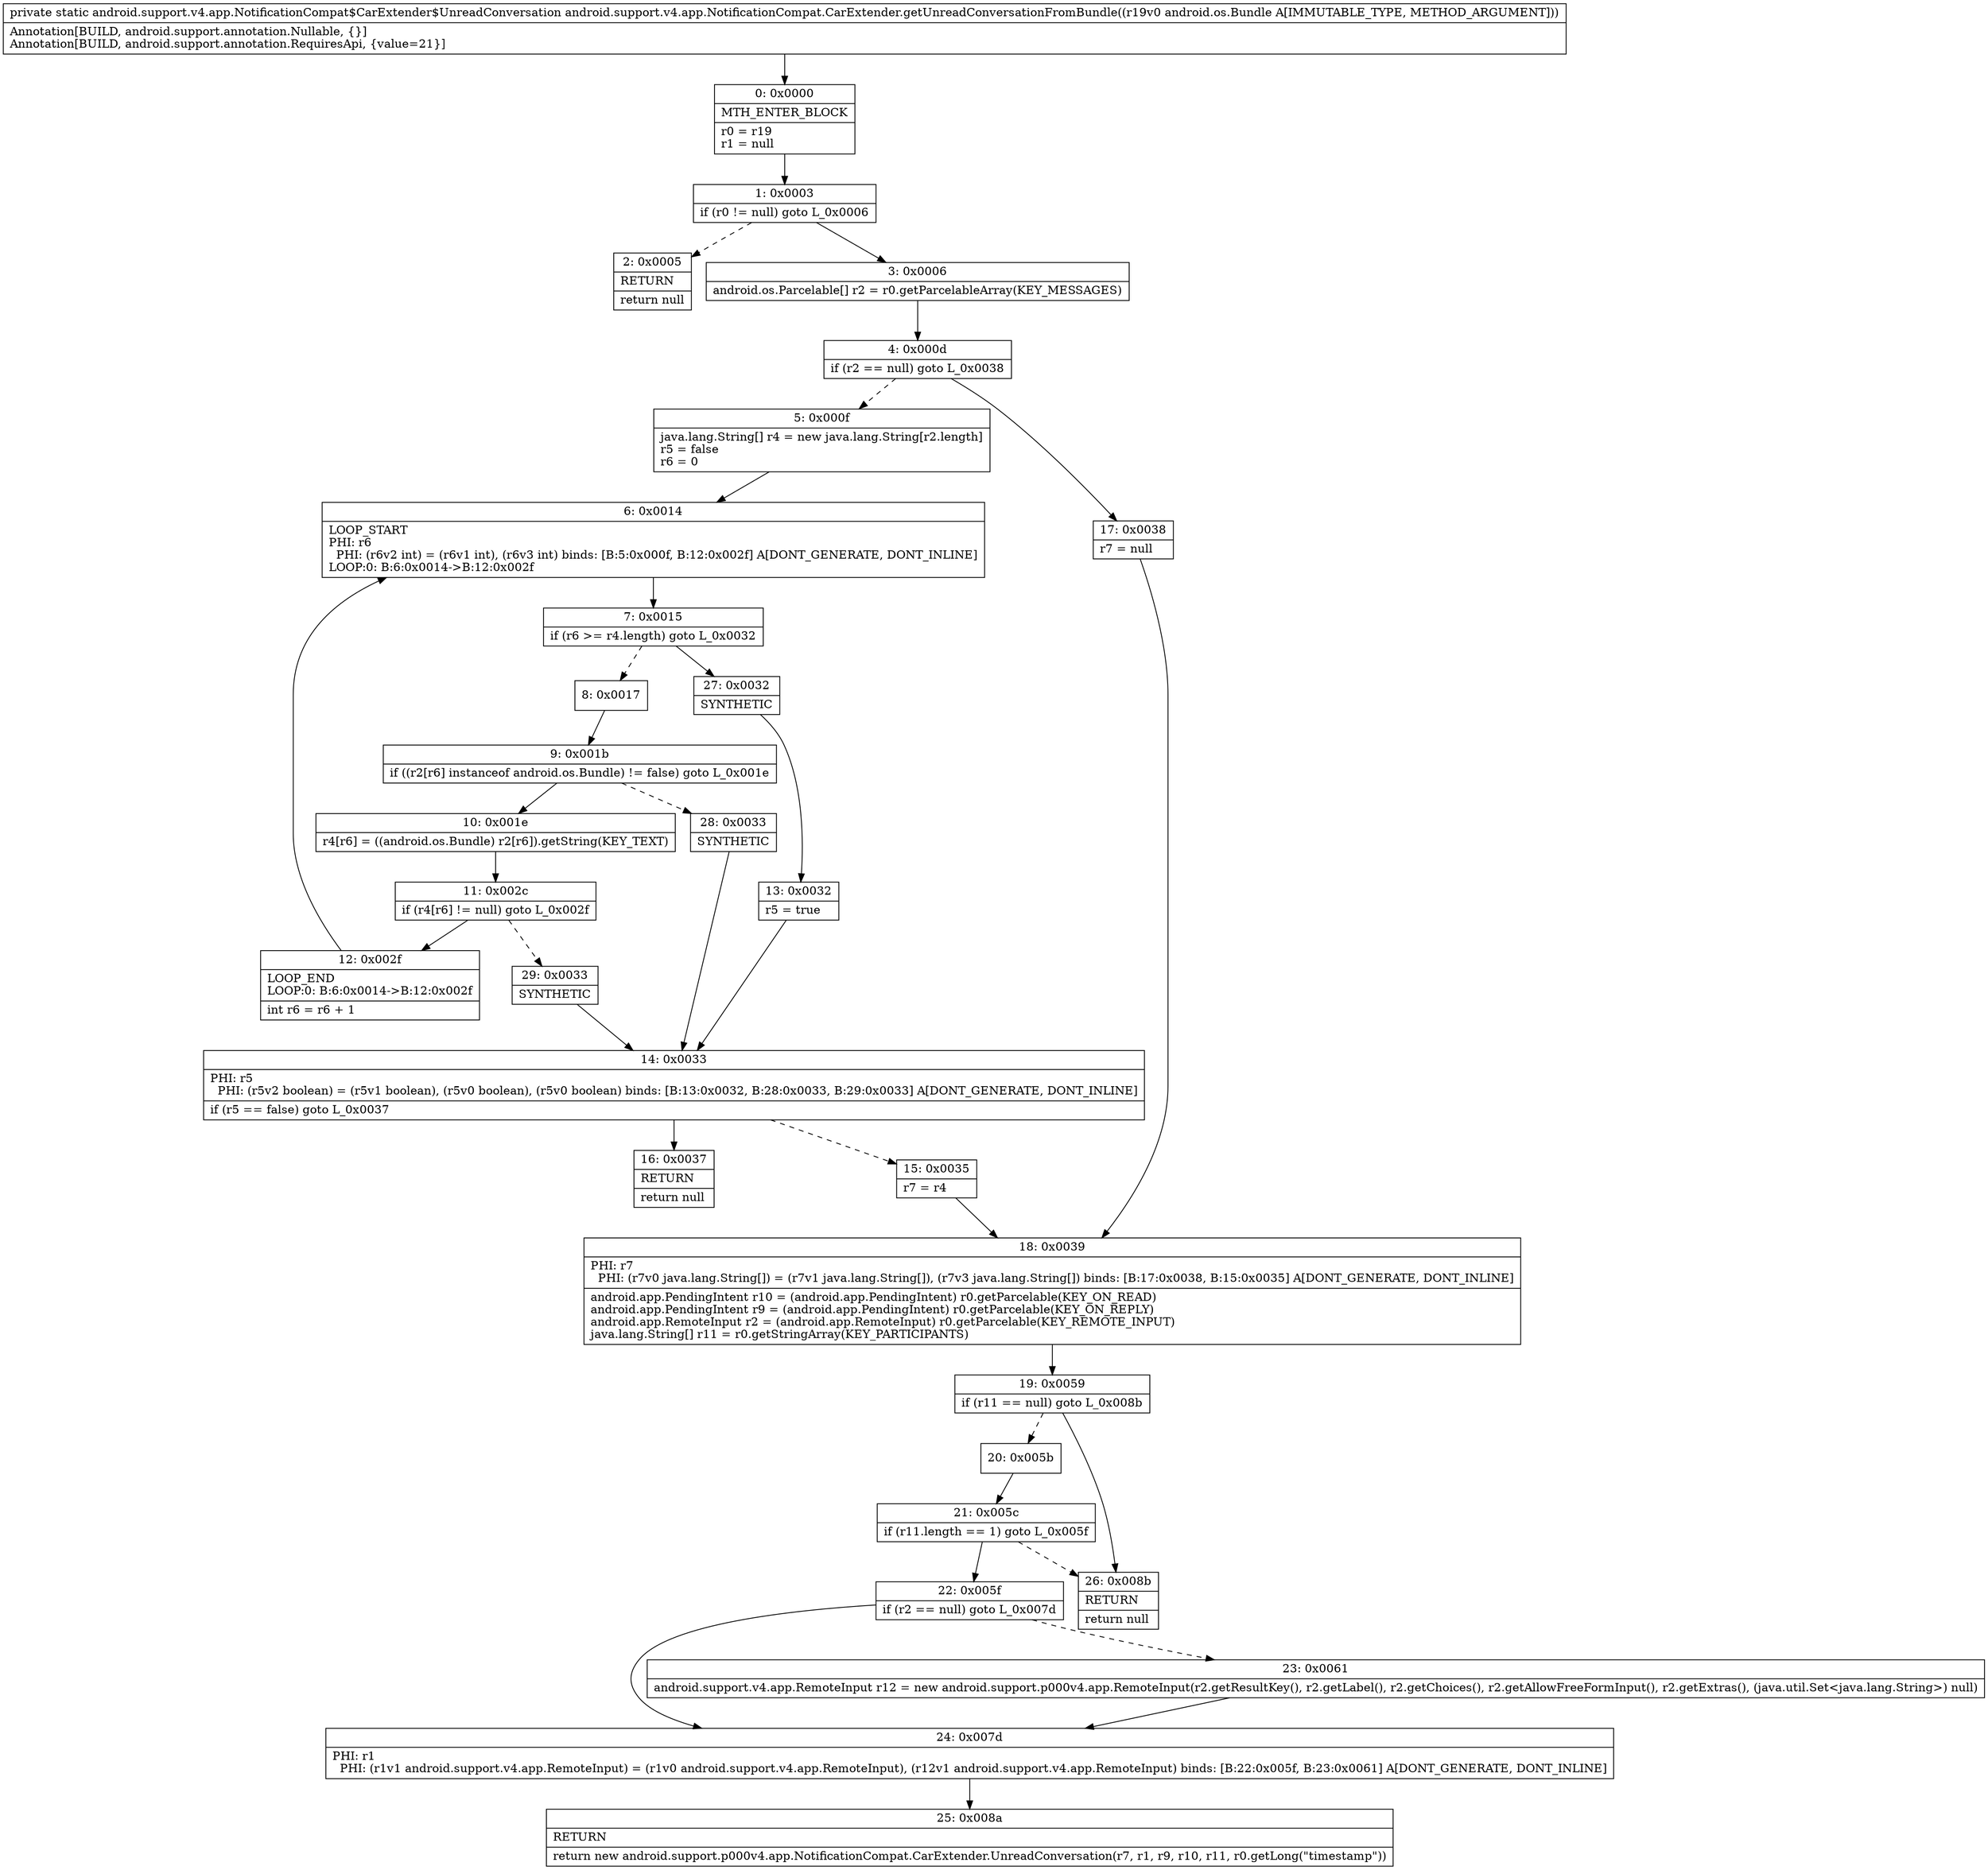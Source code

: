 digraph "CFG forandroid.support.v4.app.NotificationCompat.CarExtender.getUnreadConversationFromBundle(Landroid\/os\/Bundle;)Landroid\/support\/v4\/app\/NotificationCompat$CarExtender$UnreadConversation;" {
Node_0 [shape=record,label="{0\:\ 0x0000|MTH_ENTER_BLOCK\l|r0 = r19\lr1 = null\l}"];
Node_1 [shape=record,label="{1\:\ 0x0003|if (r0 != null) goto L_0x0006\l}"];
Node_2 [shape=record,label="{2\:\ 0x0005|RETURN\l|return null\l}"];
Node_3 [shape=record,label="{3\:\ 0x0006|android.os.Parcelable[] r2 = r0.getParcelableArray(KEY_MESSAGES)\l}"];
Node_4 [shape=record,label="{4\:\ 0x000d|if (r2 == null) goto L_0x0038\l}"];
Node_5 [shape=record,label="{5\:\ 0x000f|java.lang.String[] r4 = new java.lang.String[r2.length]\lr5 = false\lr6 = 0\l}"];
Node_6 [shape=record,label="{6\:\ 0x0014|LOOP_START\lPHI: r6 \l  PHI: (r6v2 int) = (r6v1 int), (r6v3 int) binds: [B:5:0x000f, B:12:0x002f] A[DONT_GENERATE, DONT_INLINE]\lLOOP:0: B:6:0x0014\-\>B:12:0x002f\l}"];
Node_7 [shape=record,label="{7\:\ 0x0015|if (r6 \>= r4.length) goto L_0x0032\l}"];
Node_8 [shape=record,label="{8\:\ 0x0017}"];
Node_9 [shape=record,label="{9\:\ 0x001b|if ((r2[r6] instanceof android.os.Bundle) != false) goto L_0x001e\l}"];
Node_10 [shape=record,label="{10\:\ 0x001e|r4[r6] = ((android.os.Bundle) r2[r6]).getString(KEY_TEXT)\l}"];
Node_11 [shape=record,label="{11\:\ 0x002c|if (r4[r6] != null) goto L_0x002f\l}"];
Node_12 [shape=record,label="{12\:\ 0x002f|LOOP_END\lLOOP:0: B:6:0x0014\-\>B:12:0x002f\l|int r6 = r6 + 1\l}"];
Node_13 [shape=record,label="{13\:\ 0x0032|r5 = true\l}"];
Node_14 [shape=record,label="{14\:\ 0x0033|PHI: r5 \l  PHI: (r5v2 boolean) = (r5v1 boolean), (r5v0 boolean), (r5v0 boolean) binds: [B:13:0x0032, B:28:0x0033, B:29:0x0033] A[DONT_GENERATE, DONT_INLINE]\l|if (r5 == false) goto L_0x0037\l}"];
Node_15 [shape=record,label="{15\:\ 0x0035|r7 = r4\l}"];
Node_16 [shape=record,label="{16\:\ 0x0037|RETURN\l|return null\l}"];
Node_17 [shape=record,label="{17\:\ 0x0038|r7 = null\l}"];
Node_18 [shape=record,label="{18\:\ 0x0039|PHI: r7 \l  PHI: (r7v0 java.lang.String[]) = (r7v1 java.lang.String[]), (r7v3 java.lang.String[]) binds: [B:17:0x0038, B:15:0x0035] A[DONT_GENERATE, DONT_INLINE]\l|android.app.PendingIntent r10 = (android.app.PendingIntent) r0.getParcelable(KEY_ON_READ)\landroid.app.PendingIntent r9 = (android.app.PendingIntent) r0.getParcelable(KEY_ON_REPLY)\landroid.app.RemoteInput r2 = (android.app.RemoteInput) r0.getParcelable(KEY_REMOTE_INPUT)\ljava.lang.String[] r11 = r0.getStringArray(KEY_PARTICIPANTS)\l}"];
Node_19 [shape=record,label="{19\:\ 0x0059|if (r11 == null) goto L_0x008b\l}"];
Node_20 [shape=record,label="{20\:\ 0x005b}"];
Node_21 [shape=record,label="{21\:\ 0x005c|if (r11.length == 1) goto L_0x005f\l}"];
Node_22 [shape=record,label="{22\:\ 0x005f|if (r2 == null) goto L_0x007d\l}"];
Node_23 [shape=record,label="{23\:\ 0x0061|android.support.v4.app.RemoteInput r12 = new android.support.p000v4.app.RemoteInput(r2.getResultKey(), r2.getLabel(), r2.getChoices(), r2.getAllowFreeFormInput(), r2.getExtras(), (java.util.Set\<java.lang.String\>) null)\l}"];
Node_24 [shape=record,label="{24\:\ 0x007d|PHI: r1 \l  PHI: (r1v1 android.support.v4.app.RemoteInput) = (r1v0 android.support.v4.app.RemoteInput), (r12v1 android.support.v4.app.RemoteInput) binds: [B:22:0x005f, B:23:0x0061] A[DONT_GENERATE, DONT_INLINE]\l}"];
Node_25 [shape=record,label="{25\:\ 0x008a|RETURN\l|return new android.support.p000v4.app.NotificationCompat.CarExtender.UnreadConversation(r7, r1, r9, r10, r11, r0.getLong(\"timestamp\"))\l}"];
Node_26 [shape=record,label="{26\:\ 0x008b|RETURN\l|return null\l}"];
Node_27 [shape=record,label="{27\:\ 0x0032|SYNTHETIC\l}"];
Node_28 [shape=record,label="{28\:\ 0x0033|SYNTHETIC\l}"];
Node_29 [shape=record,label="{29\:\ 0x0033|SYNTHETIC\l}"];
MethodNode[shape=record,label="{private static android.support.v4.app.NotificationCompat$CarExtender$UnreadConversation android.support.v4.app.NotificationCompat.CarExtender.getUnreadConversationFromBundle((r19v0 android.os.Bundle A[IMMUTABLE_TYPE, METHOD_ARGUMENT]))  | Annotation[BUILD, android.support.annotation.Nullable, \{\}]\lAnnotation[BUILD, android.support.annotation.RequiresApi, \{value=21\}]\l}"];
MethodNode -> Node_0;
Node_0 -> Node_1;
Node_1 -> Node_2[style=dashed];
Node_1 -> Node_3;
Node_3 -> Node_4;
Node_4 -> Node_5[style=dashed];
Node_4 -> Node_17;
Node_5 -> Node_6;
Node_6 -> Node_7;
Node_7 -> Node_8[style=dashed];
Node_7 -> Node_27;
Node_8 -> Node_9;
Node_9 -> Node_10;
Node_9 -> Node_28[style=dashed];
Node_10 -> Node_11;
Node_11 -> Node_12;
Node_11 -> Node_29[style=dashed];
Node_12 -> Node_6;
Node_13 -> Node_14;
Node_14 -> Node_15[style=dashed];
Node_14 -> Node_16;
Node_15 -> Node_18;
Node_17 -> Node_18;
Node_18 -> Node_19;
Node_19 -> Node_20[style=dashed];
Node_19 -> Node_26;
Node_20 -> Node_21;
Node_21 -> Node_22;
Node_21 -> Node_26[style=dashed];
Node_22 -> Node_23[style=dashed];
Node_22 -> Node_24;
Node_23 -> Node_24;
Node_24 -> Node_25;
Node_27 -> Node_13;
Node_28 -> Node_14;
Node_29 -> Node_14;
}

